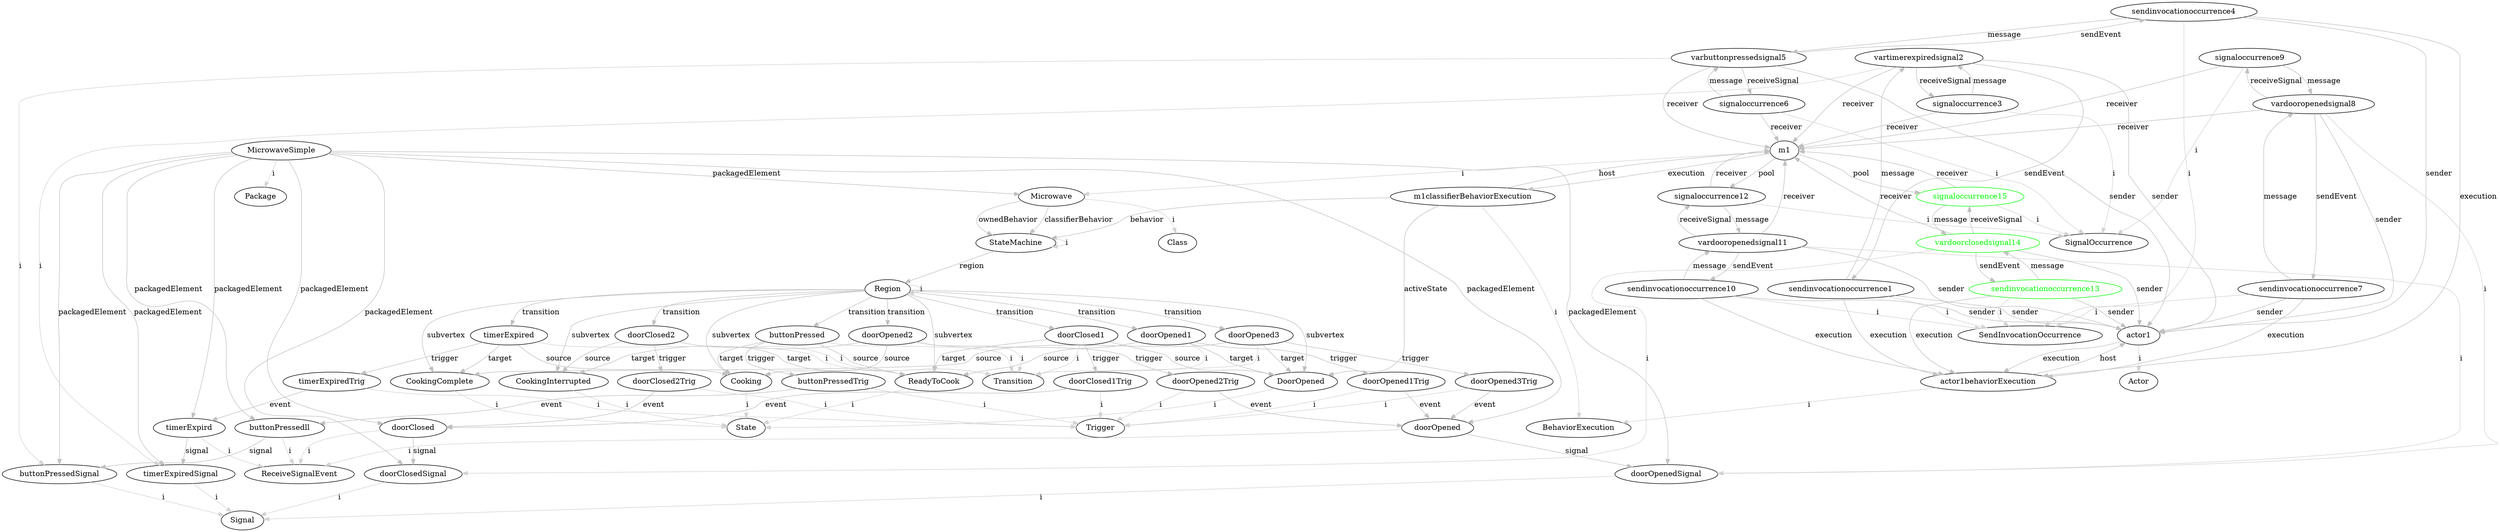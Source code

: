 digraph umlMetamodel {
	"MicrowaveSimple" -> "Package" [label="i", color="lightgrey"]
	"MicrowaveSimple" -> "Microwave" [label="packagedElement", color="grey"]
	"Microwave" -> "Class" [label="i", color="lightgrey"]
	"Microwave" -> "StateMachine" [label="classifierBehavior", color="grey"]
	"Microwave" -> "StateMachine" [label="ownedBehavior", color="grey"]
	"StateMachine" -> "StateMachine" [label="i", color="lightgrey"]
	"StateMachine" -> "Region" [label="region", color="grey"]
	"Region" -> "Region" [label="i", color="lightgrey"]
	"Region" -> "DoorOpened" [label="subvertex", color="grey"]
	"DoorOpened" -> "State" [label="i", color="lightgrey"]
	"Region" -> "ReadyToCook" [label="subvertex", color="grey"]
	"ReadyToCook" -> "State" [label="i", color="lightgrey"]
	"Region" -> "Cooking" [label="subvertex", color="grey"]
	"Cooking" -> "State" [label="i", color="lightgrey"]
	"Region" -> "CookingInterrupted" [label="subvertex", color="grey"]
	"CookingInterrupted" -> "State" [label="i", color="lightgrey"]
	"Region" -> "CookingComplete" [label="subvertex", color="grey"]
	"CookingComplete" -> "State" [label="i", color="lightgrey"]
	"Region" -> "doorClosed1" [label="transition", color="grey"]
	"doorClosed1" -> "Transition" [label="i", color="lightgrey"]
	"doorClosed1" -> "DoorOpened" [label="source", color="grey"]
	"doorClosed1" -> "ReadyToCook" [label="target", color="grey"]
	"doorClosed1" -> "doorClosed1Trig" [label="trigger", color="grey"]
	"doorClosed1Trig" -> "Trigger" [label="i", color="lightgrey"]
	"doorClosed1Trig" -> "doorClosed" [label="event", color="grey"]
	"Region" -> "doorOpened1" [label="transition", color="grey"]
	"doorOpened1" -> "Transition" [label="i", color="lightgrey"]
	"doorOpened1" -> "ReadyToCook" [label="source", color="grey"]
	"doorOpened1" -> "DoorOpened" [label="target", color="grey"]
	"doorOpened1" -> "doorOpened1Trig" [label="trigger", color="grey"]
	"doorOpened1Trig" -> "Trigger" [label="i", color="lightgrey"]
	"doorOpened1Trig" -> "doorOpened" [label="event", color="grey"]
	"Region" -> "buttonPressed" [label="transition", color="grey"]
	"buttonPressed" -> "Transition" [label="i", color="lightgrey"]
	"buttonPressed" -> "ReadyToCook" [label="source", color="grey"]
	"buttonPressed" -> "Cooking" [label="target", color="grey"]
	"buttonPressedTrig" -> "Trigger" [label="i", color="lightgrey"]
	"Region" -> "doorClosed2" [label="transition", color="grey"]
	"doorClosed2" -> "Transition" [label="i", color="lightgrey"]
	"doorClosed2" -> "CookingInterrupted" [label="source", color="grey"]
	"doorClosed2" -> "ReadyToCook" [label="target", color="grey"]
	"doorClosed2" -> "doorClosed2Trig" [label="trigger", color="grey"]
	"doorClosed2Trig" -> "Trigger" [label="i", color="lightgrey"]
	"doorClosed2Trig" -> "doorClosed" [label="event", color="grey"]
	"Region" -> "doorOpened2" [label="transition", color="grey"]
	"doorOpened2" -> "Transition" [label="i", color="lightgrey"]
	"doorOpened2" -> "Cooking" [label="source", color="grey"]
	"doorOpened2" -> "CookingInterrupted" [label="target", color="grey"]
	"doorOpened2" -> "doorOpened2Trig" [label="trigger", color="grey"]
	"doorOpened2Trig" -> "Trigger" [label="i", color="lightgrey"]
	"doorOpened2Trig" -> "doorOpened" [label="event", color="grey"]
	"Region" -> "timerExpired" [label="transition", color="grey"]
	"timerExpired" -> "Transition" [label="i", color="lightgrey"]
	"timerExpired" -> "Cooking" [label="source", color="grey"]
	"timerExpired" -> "CookingComplete" [label="target", color="grey"]
	"timerExpiredTrig" -> "Trigger" [label="i", color="lightgrey"]
	"Region" -> "doorOpened3" [label="transition", color="grey"]
	"doorOpened3" -> "Transition" [label="i", color="lightgrey"]
	"doorOpened3" -> "CookingComplete" [label="source", color="grey"]
	"doorOpened3" -> "DoorOpened" [label="target", color="grey"]
	"doorOpened3Trig" -> "Trigger" [label="i", color="lightgrey"]
	"MicrowaveSimple" -> "doorClosedSignal" [label="packagedElement", color="grey"]
	"doorClosedSignal" -> "Signal" [label="i", color="lightgrey"]
	"MicrowaveSimple" -> "doorOpenedSignal" [label="packagedElement", color="grey"]
	"doorOpenedSignal" -> "Signal" [label="i", color="lightgrey"]
	"MicrowaveSimple" -> "timerExpiredSignal" [label="packagedElement", color="grey"]
	"timerExpiredSignal" -> "Signal" [label="i", color="lightgrey"]
	"MicrowaveSimple" -> "buttonPressedSignal" [label="packagedElement", color="grey"]
	"buttonPressedSignal" -> "Signal" [label="i", color="lightgrey"]
	"MicrowaveSimple" -> "doorClosed" [label="packagedElement", color="grey"]
	"doorClosed" -> "ReceiveSignalEvent" [label="i", color="lightgrey"]
	"doorClosed" -> "doorClosedSignal" [label="signal", color="grey"]
	"MicrowaveSimple" -> "doorOpened" [label="packagedElement", color="grey"]
	"doorOpened" -> "ReceiveSignalEvent" [label="i", color="lightgrey"]
	"doorOpened" -> "doorOpenedSignal" [label="signal", color="grey"]
	"MicrowaveSimple" -> "timerExpird" [label="packagedElement", color="grey"]
	"timerExpird" -> "ReceiveSignalEvent" [label="i", color="lightgrey"]
	"timerExpird" -> "timerExpiredSignal" [label="signal", color="grey"]
	"MicrowaveSimple" -> "buttonPressedll" [label="packagedElement", color="grey"]
	"buttonPressedll" -> "ReceiveSignalEvent" [label="i", color="lightgrey"]
	"buttonPressedll" -> "buttonPressedSignal" [label="signal", color="grey"]
	"m1" -> "Microwave" [label="i", color="lightgrey"]
	"m1classifierBehaviorExecution" -> "BehaviorExecution" [label="i", color="lightgrey"]
	"m1" -> "m1classifierBehaviorExecution" [label="execution", color="grey"]
	"m1classifierBehaviorExecution" -> "m1" [label="host", color="grey"]
	"m1classifierBehaviorExecution" -> "StateMachine" [label="behavior", color="grey"]
	"actor1" -> "Actor" [label="i", color="lightgrey"]
	"actor1behaviorExecution" -> "BehaviorExecution" [label="i", color="lightgrey"]
	"actor1" -> "actor1behaviorExecution" [label="execution", color="grey"]
	"actor1behaviorExecution" -> "actor1" [label="host", color="grey"]
	"sendinvocationoccurrence1" -> "SendInvocationOccurrence" [label="i", color="lightgrey"]
	"sendinvocationoccurrence1" -> "vartimerexpiredsignal2" [label="message", color="grey"]
	"vartimerexpiredsignal2" -> "sendinvocationoccurrence1" [label="sendEvent", color="grey"]
	"vartimerexpiredsignal2" -> "signaloccurrence3" [label="receiveSignal", color="grey"]
	"signaloccurrence3" -> "vartimerexpiredsignal2" [label="message", color="grey"]
	"signaloccurrence3" -> "SignalOccurrence" [label="i", color="lightgrey"]
	"vartimerexpiredsignal2" -> "timerExpiredSignal" [label="i", color="lightgrey"]
	"signaloccurrence3" -> "m1" [label="receiver", color="grey"]
	"vartimerexpiredsignal2" -> "actor1" [label="sender", color="grey"]
	"sendinvocationoccurrence1" -> "actor1" [label="sender", color="grey"]
	"vartimerexpiredsignal2" -> "m1" [label="receiver", color="grey"]
	"sendinvocationoccurrence1" -> "actor1behaviorExecution" [label="execution", color="grey"]
	"sendinvocationoccurrence4" -> "SendInvocationOccurrence" [label="i", color="lightgrey"]
	"sendinvocationoccurrence4" -> "varbuttonpressedsignal5" [label="message", color="grey"]
	"varbuttonpressedsignal5" -> "sendinvocationoccurrence4" [label="sendEvent", color="grey"]
	"varbuttonpressedsignal5" -> "signaloccurrence6" [label="receiveSignal", color="grey"]
	"signaloccurrence6" -> "varbuttonpressedsignal5" [label="message", color="grey"]
	"signaloccurrence6" -> "SignalOccurrence" [label="i", color="lightgrey"]
	"varbuttonpressedsignal5" -> "buttonPressedSignal" [label="i", color="lightgrey"]
	"signaloccurrence6" -> "m1" [label="receiver", color="grey"]
	"varbuttonpressedsignal5" -> "actor1" [label="sender", color="grey"]
	"sendinvocationoccurrence4" -> "actor1" [label="sender", color="grey"]
	"varbuttonpressedsignal5" -> "m1" [label="receiver", color="grey"]
	"sendinvocationoccurrence4" -> "actor1behaviorExecution" [label="execution", color="grey"]
	"buttonPressedTrig" -> "buttonPressedll" [label="event", color="grey"]
	"buttonPressed" -> "buttonPressedTrig" [label="trigger", color="grey"]
	"timerExpiredTrig" -> "timerExpird" [label="event", color="grey"]
	"timerExpired" -> "timerExpiredTrig" [label="trigger", color="grey"]
	"sendinvocationoccurrence7" -> "SendInvocationOccurrence" [label="i", color="lightgrey"]
	"sendinvocationoccurrence7" -> "vardooropenedsignal8" [label="message", color="grey"]
	"vardooropenedsignal8" -> "sendinvocationoccurrence7" [label="sendEvent", color="grey"]
	"vardooropenedsignal8" -> "signaloccurrence9" [label="receiveSignal", color="grey"]
	"signaloccurrence9" -> "vardooropenedsignal8" [label="message", color="grey"]
	"signaloccurrence9" -> "SignalOccurrence" [label="i", color="lightgrey"]
	"vardooropenedsignal8" -> "doorOpenedSignal" [label="i", color="lightgrey"]
	"signaloccurrence9" -> "m1" [label="receiver", color="grey"]
	"vardooropenedsignal8" -> "actor1" [label="sender", color="grey"]
	"sendinvocationoccurrence7" -> "actor1" [label="sender", color="grey"]
	"vardooropenedsignal8" -> "m1" [label="receiver", color="grey"]
	"sendinvocationoccurrence7" -> "actor1behaviorExecution" [label="execution", color="grey"]
	"doorOpened3Trig" -> "doorOpened" [label="event", color="grey"]
	"doorOpened3" -> "doorOpened3Trig" [label="trigger", color="grey"]
	"m1classifierBehaviorExecution" -> "DoorOpened" [label="activeState", color="grey"]
	"sendinvocationoccurrence10" -> "SendInvocationOccurrence" [label="i", color="lightgrey"]
	"sendinvocationoccurrence10" -> "vardooropenedsignal11" [label="message", color="grey"]
	"vardooropenedsignal11" -> "sendinvocationoccurrence10" [label="sendEvent", color="grey"]
	"vardooropenedsignal11" -> "signaloccurrence12" [label="receiveSignal", color="grey"]
	"signaloccurrence12" -> "vardooropenedsignal11" [label="message", color="grey"]
	"signaloccurrence12" -> "SignalOccurrence" [label="i", color="lightgrey"]
	"vardooropenedsignal11" -> "doorOpenedSignal" [label="i", color="lightgrey"]
	"signaloccurrence12" -> "m1" [label="receiver", color="grey"]
	"m1" -> "signaloccurrence12" [label="pool", color="grey"]
	"vardooropenedsignal11" -> "actor1" [label="sender", color="grey"]
	"sendinvocationoccurrence10" -> "actor1" [label="sender", color="grey"]
	"vardooropenedsignal11" -> "m1" [label="receiver", color="grey"]
	"sendinvocationoccurrence10" -> "actor1behaviorExecution" [label="execution", color="grey"]
	"sendinvocationoccurrence13" -> "SendInvocationOccurrence" [label="i", color="lightgrey"]
	"sendinvocationoccurrence13" [color="green", fontcolor="green"]
	"sendinvocationoccurrence13" -> "vardoorclosedsignal14" [label="message", color="grey"]
	"sendinvocationoccurrence13" [color="green", fontcolor="green"]
	"vardoorclosedsignal14" [color="green", fontcolor="green"]
	"vardoorclosedsignal14" -> "sendinvocationoccurrence13" [label="sendEvent", color="grey"]
	"vardoorclosedsignal14" [color="green", fontcolor="green"]
	"sendinvocationoccurrence13" [color="green", fontcolor="green"]
	"vardoorclosedsignal14" -> "signaloccurrence15" [label="receiveSignal", color="grey"]
	"vardoorclosedsignal14" [color="green", fontcolor="green"]
	"signaloccurrence15" [color="green", fontcolor="green"]
	"signaloccurrence15" -> "vardoorclosedsignal14" [label="message", color="grey"]
	"signaloccurrence15" [color="green", fontcolor="green"]
	"vardoorclosedsignal14" [color="green", fontcolor="green"]
	"signaloccurrence15" -> "SignalOccurrence" [label="i", color="lightgrey"]
	"signaloccurrence15" [color="green", fontcolor="green"]
	"vardoorclosedsignal14" -> "doorClosedSignal" [label="i", color="lightgrey"]
	"vardoorclosedsignal14" [color="green", fontcolor="green"]
	"signaloccurrence15" -> "m1" [label="receiver", color="grey"]
	"signaloccurrence15" [color="green", fontcolor="green"]
	"m1" -> "signaloccurrence15" [label="pool", color="grey"]
	"signaloccurrence15" [color="green", fontcolor="green"]
	"vardoorclosedsignal14" -> "actor1" [label="sender", color="grey"]
	"vardoorclosedsignal14" [color="green", fontcolor="green"]
	"sendinvocationoccurrence13" -> "actor1" [label="sender", color="grey"]
	"sendinvocationoccurrence13" [color="green", fontcolor="green"]
	"vardoorclosedsignal14" -> "m1" [label="receiver", color="grey"]
	"vardoorclosedsignal14" [color="green", fontcolor="green"]
	"sendinvocationoccurrence13" -> "actor1behaviorExecution" [label="execution", color="grey"]
	"sendinvocationoccurrence13" [color="green", fontcolor="green"]
}

